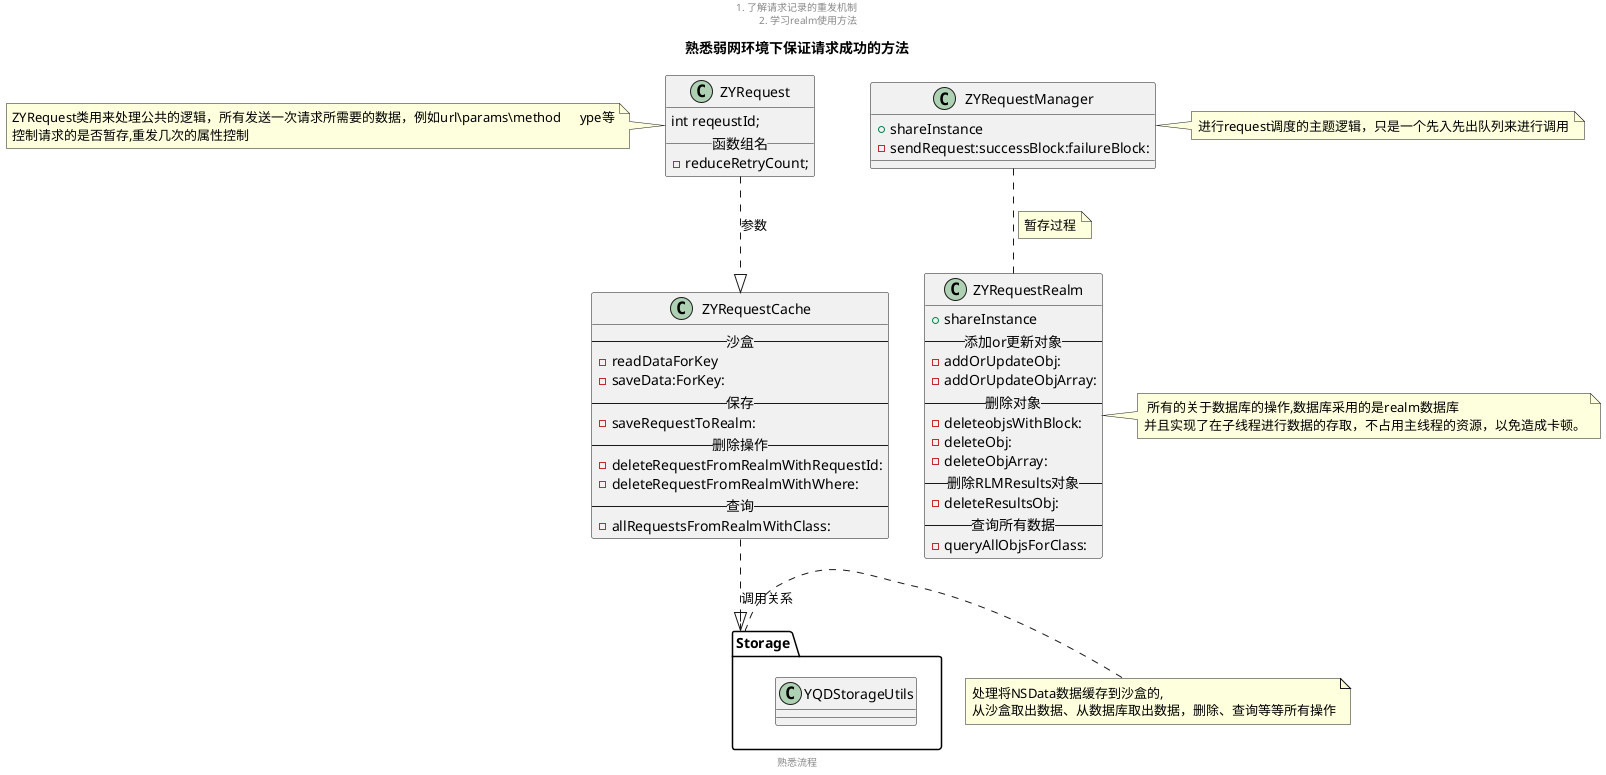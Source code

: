 @startuml

title 熟悉弱网环境下保证请求成功的方法 
center header
1. 了解请求记录的重发机制
2. 学习realm使用方法
endheader

class ZYRequest{
int reqeustId;
__ 函数组名 __
- reduceRetryCount;
}
class ZYRequestCache{
    --沙盒--
    - readDataForKey
    - saveData:ForKey:
    --保存--
    - saveRequestToRealm:
    --删除操作--
    - deleteRequestFromRealmWithRequestId:
    - deleteRequestFromRealmWithWhere:
    --查询--
    - allRequestsFromRealmWithClass:
}
class ZYRequestManager{
    + shareInstance
    - sendRequest:successBlock:failureBlock:

}
class ZYRequestRealm{
    + shareInstance
    --添加or更新对象--
    - addOrUpdateObj:
    - addOrUpdateObjArray:
--删除对象--
-deleteobjsWithBlock:
-deleteObj:
-deleteObjArray:
--删除RLMResults对象--
-deleteResultsObj:
--查询所有数据--
-queryAllObjsForClass:
}

'###### 类备注模块 类声明末尾使用:note 位置: 备注#########'
note left of ZYRequest 
    ZYRequest类用来处理公共的逻辑，所有发送一次请求所需要的数据，例如url\params\method\type等
    控制请求的是否暂存,重发几次的属性控制
end note

'&&&&&& 类组合模块 类模块 &&&&&&&'
package Storage{
class YQDStorageUtils{
}
}
note right of ZYRequestRealm
    所有的关于数据库的操作,数据库采用的是realm数据库
   并且实现了在子线程进行数据的存取，不占用主线程的资源，以免造成卡顿。
end note
note right of ZYRequestManager
进行request调度的主题逻辑，只是一个先入先出队列来进行调用
end note 

note right of Storage
    处理将NSData数据缓存到沙盒的,
    从沙盒取出数据、从数据库取出数据，删除、查询等等所有操作
end note
ZYRequest ..|> ZYRequestCache:参数
ZYRequestCache ..|> Storage:调用关系
ZYRequestManager .. ZYRequestRealm
note left on link  
    暂存过程
end note






center footer
熟悉流程
endfooter
@enduml
